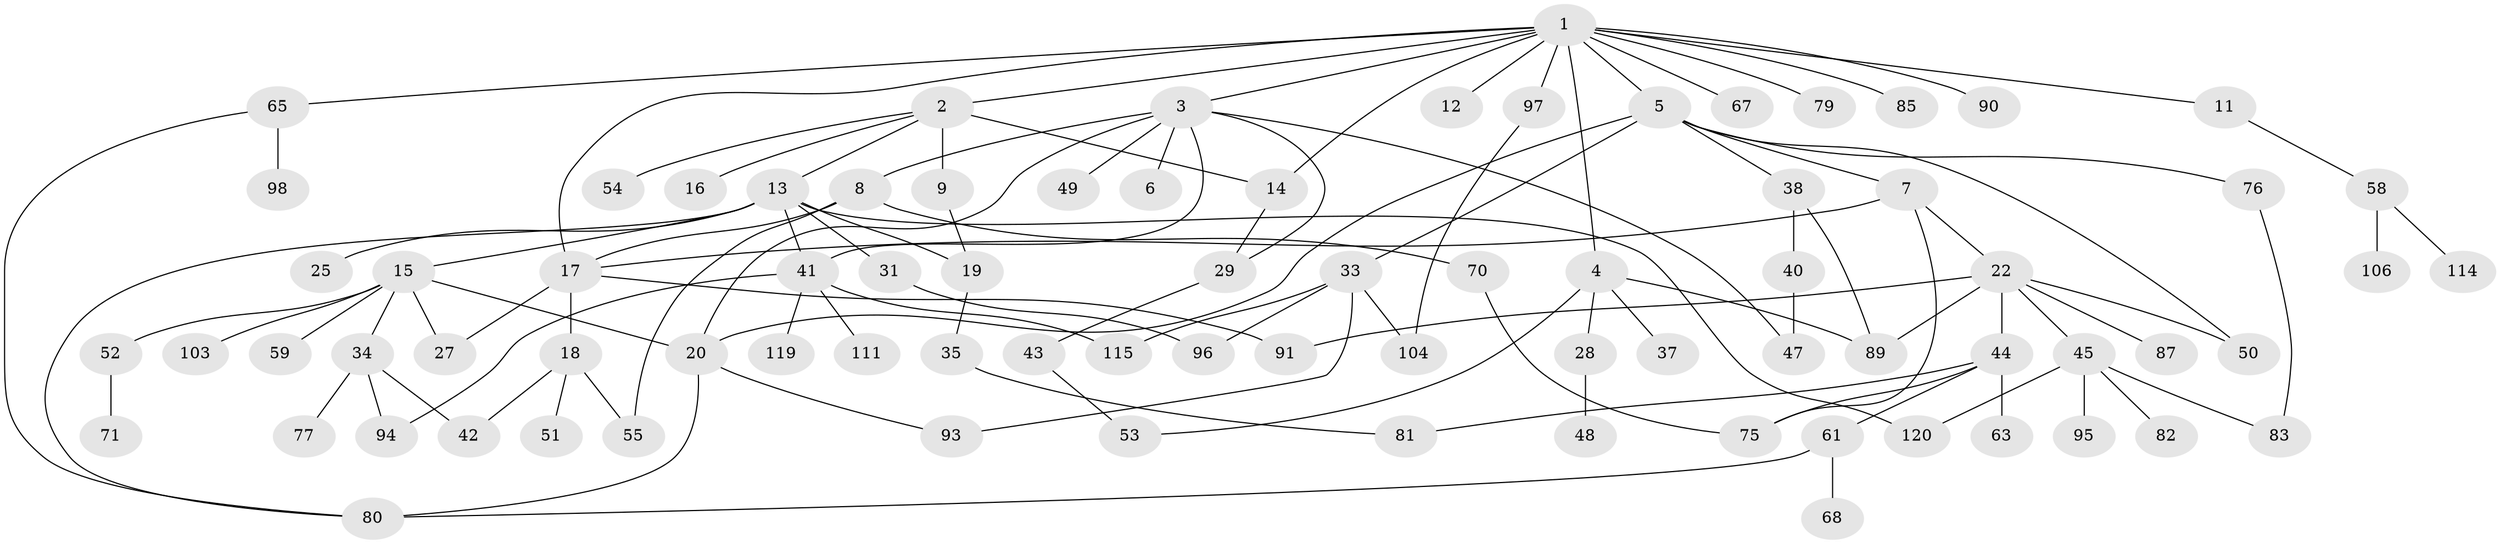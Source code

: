 // Generated by graph-tools (version 1.1) at 2025/51/02/27/25 19:51:40]
// undirected, 81 vertices, 110 edges
graph export_dot {
graph [start="1"]
  node [color=gray90,style=filled];
  1 [super="+23"];
  2;
  3 [super="+32"];
  4 [super="+10"];
  5 [super="+30"];
  6 [super="+24"];
  7;
  8 [super="+62"];
  9 [super="+21"];
  11;
  12;
  13 [super="+86"];
  14 [super="+101"];
  15 [super="+26"];
  16;
  17 [super="+72"];
  18 [super="+56"];
  19 [super="+92"];
  20 [super="+36"];
  22 [super="+39"];
  25 [super="+108"];
  27;
  28;
  29;
  31 [super="+60"];
  33 [super="+112"];
  34 [super="+74"];
  35;
  37;
  38;
  40;
  41 [super="+69"];
  42 [super="+100"];
  43 [super="+46"];
  44 [super="+57"];
  45 [super="+78"];
  47 [super="+117"];
  48;
  49 [super="+105"];
  50 [super="+73"];
  51;
  52 [super="+66"];
  53 [super="+116"];
  54;
  55 [super="+102"];
  58 [super="+107"];
  59;
  61 [super="+64"];
  63;
  65 [super="+84"];
  67;
  68;
  70;
  71;
  75 [super="+110"];
  76;
  77;
  79 [super="+118"];
  80 [super="+99"];
  81 [super="+88"];
  82;
  83;
  85;
  87;
  89 [super="+113"];
  90;
  91;
  93;
  94;
  95;
  96;
  97 [super="+109"];
  98;
  103;
  104;
  106;
  111;
  114;
  115;
  119;
  120;
  1 -- 2;
  1 -- 3;
  1 -- 4;
  1 -- 5;
  1 -- 11;
  1 -- 12;
  1 -- 65;
  1 -- 67;
  1 -- 79;
  1 -- 97;
  1 -- 17;
  1 -- 90;
  1 -- 85;
  1 -- 14;
  2 -- 9 [weight=2];
  2 -- 13;
  2 -- 14;
  2 -- 16;
  2 -- 54;
  3 -- 6;
  3 -- 8;
  3 -- 29;
  3 -- 41;
  3 -- 49;
  3 -- 20;
  3 -- 47;
  4 -- 28;
  4 -- 53;
  4 -- 89;
  4 -- 37;
  5 -- 7;
  5 -- 33;
  5 -- 38;
  5 -- 50;
  5 -- 20;
  5 -- 76;
  7 -- 17;
  7 -- 22;
  7 -- 75;
  8 -- 55;
  8 -- 70;
  8 -- 17;
  9 -- 19;
  11 -- 58;
  13 -- 15;
  13 -- 25;
  13 -- 31;
  13 -- 80;
  13 -- 41;
  13 -- 120;
  13 -- 19;
  14 -- 29;
  15 -- 20;
  15 -- 27;
  15 -- 34;
  15 -- 52;
  15 -- 59;
  15 -- 103;
  17 -- 18;
  17 -- 91;
  17 -- 27;
  18 -- 51;
  18 -- 55;
  18 -- 42;
  19 -- 35;
  20 -- 93;
  20 -- 80;
  22 -- 44;
  22 -- 45;
  22 -- 91;
  22 -- 89;
  22 -- 87;
  22 -- 50;
  28 -- 48;
  29 -- 43;
  31 -- 96;
  33 -- 96;
  33 -- 104;
  33 -- 115;
  33 -- 93;
  34 -- 42;
  34 -- 94;
  34 -- 77;
  35 -- 81;
  38 -- 40;
  38 -- 89;
  40 -- 47;
  41 -- 94;
  41 -- 111;
  41 -- 115;
  41 -- 119;
  43 -- 53;
  44 -- 61;
  44 -- 81;
  44 -- 63;
  44 -- 75;
  45 -- 83;
  45 -- 120;
  45 -- 82;
  45 -- 95;
  52 -- 71;
  58 -- 106;
  58 -- 114;
  61 -- 68;
  61 -- 80;
  65 -- 98;
  65 -- 80;
  70 -- 75;
  76 -- 83;
  97 -- 104;
}
